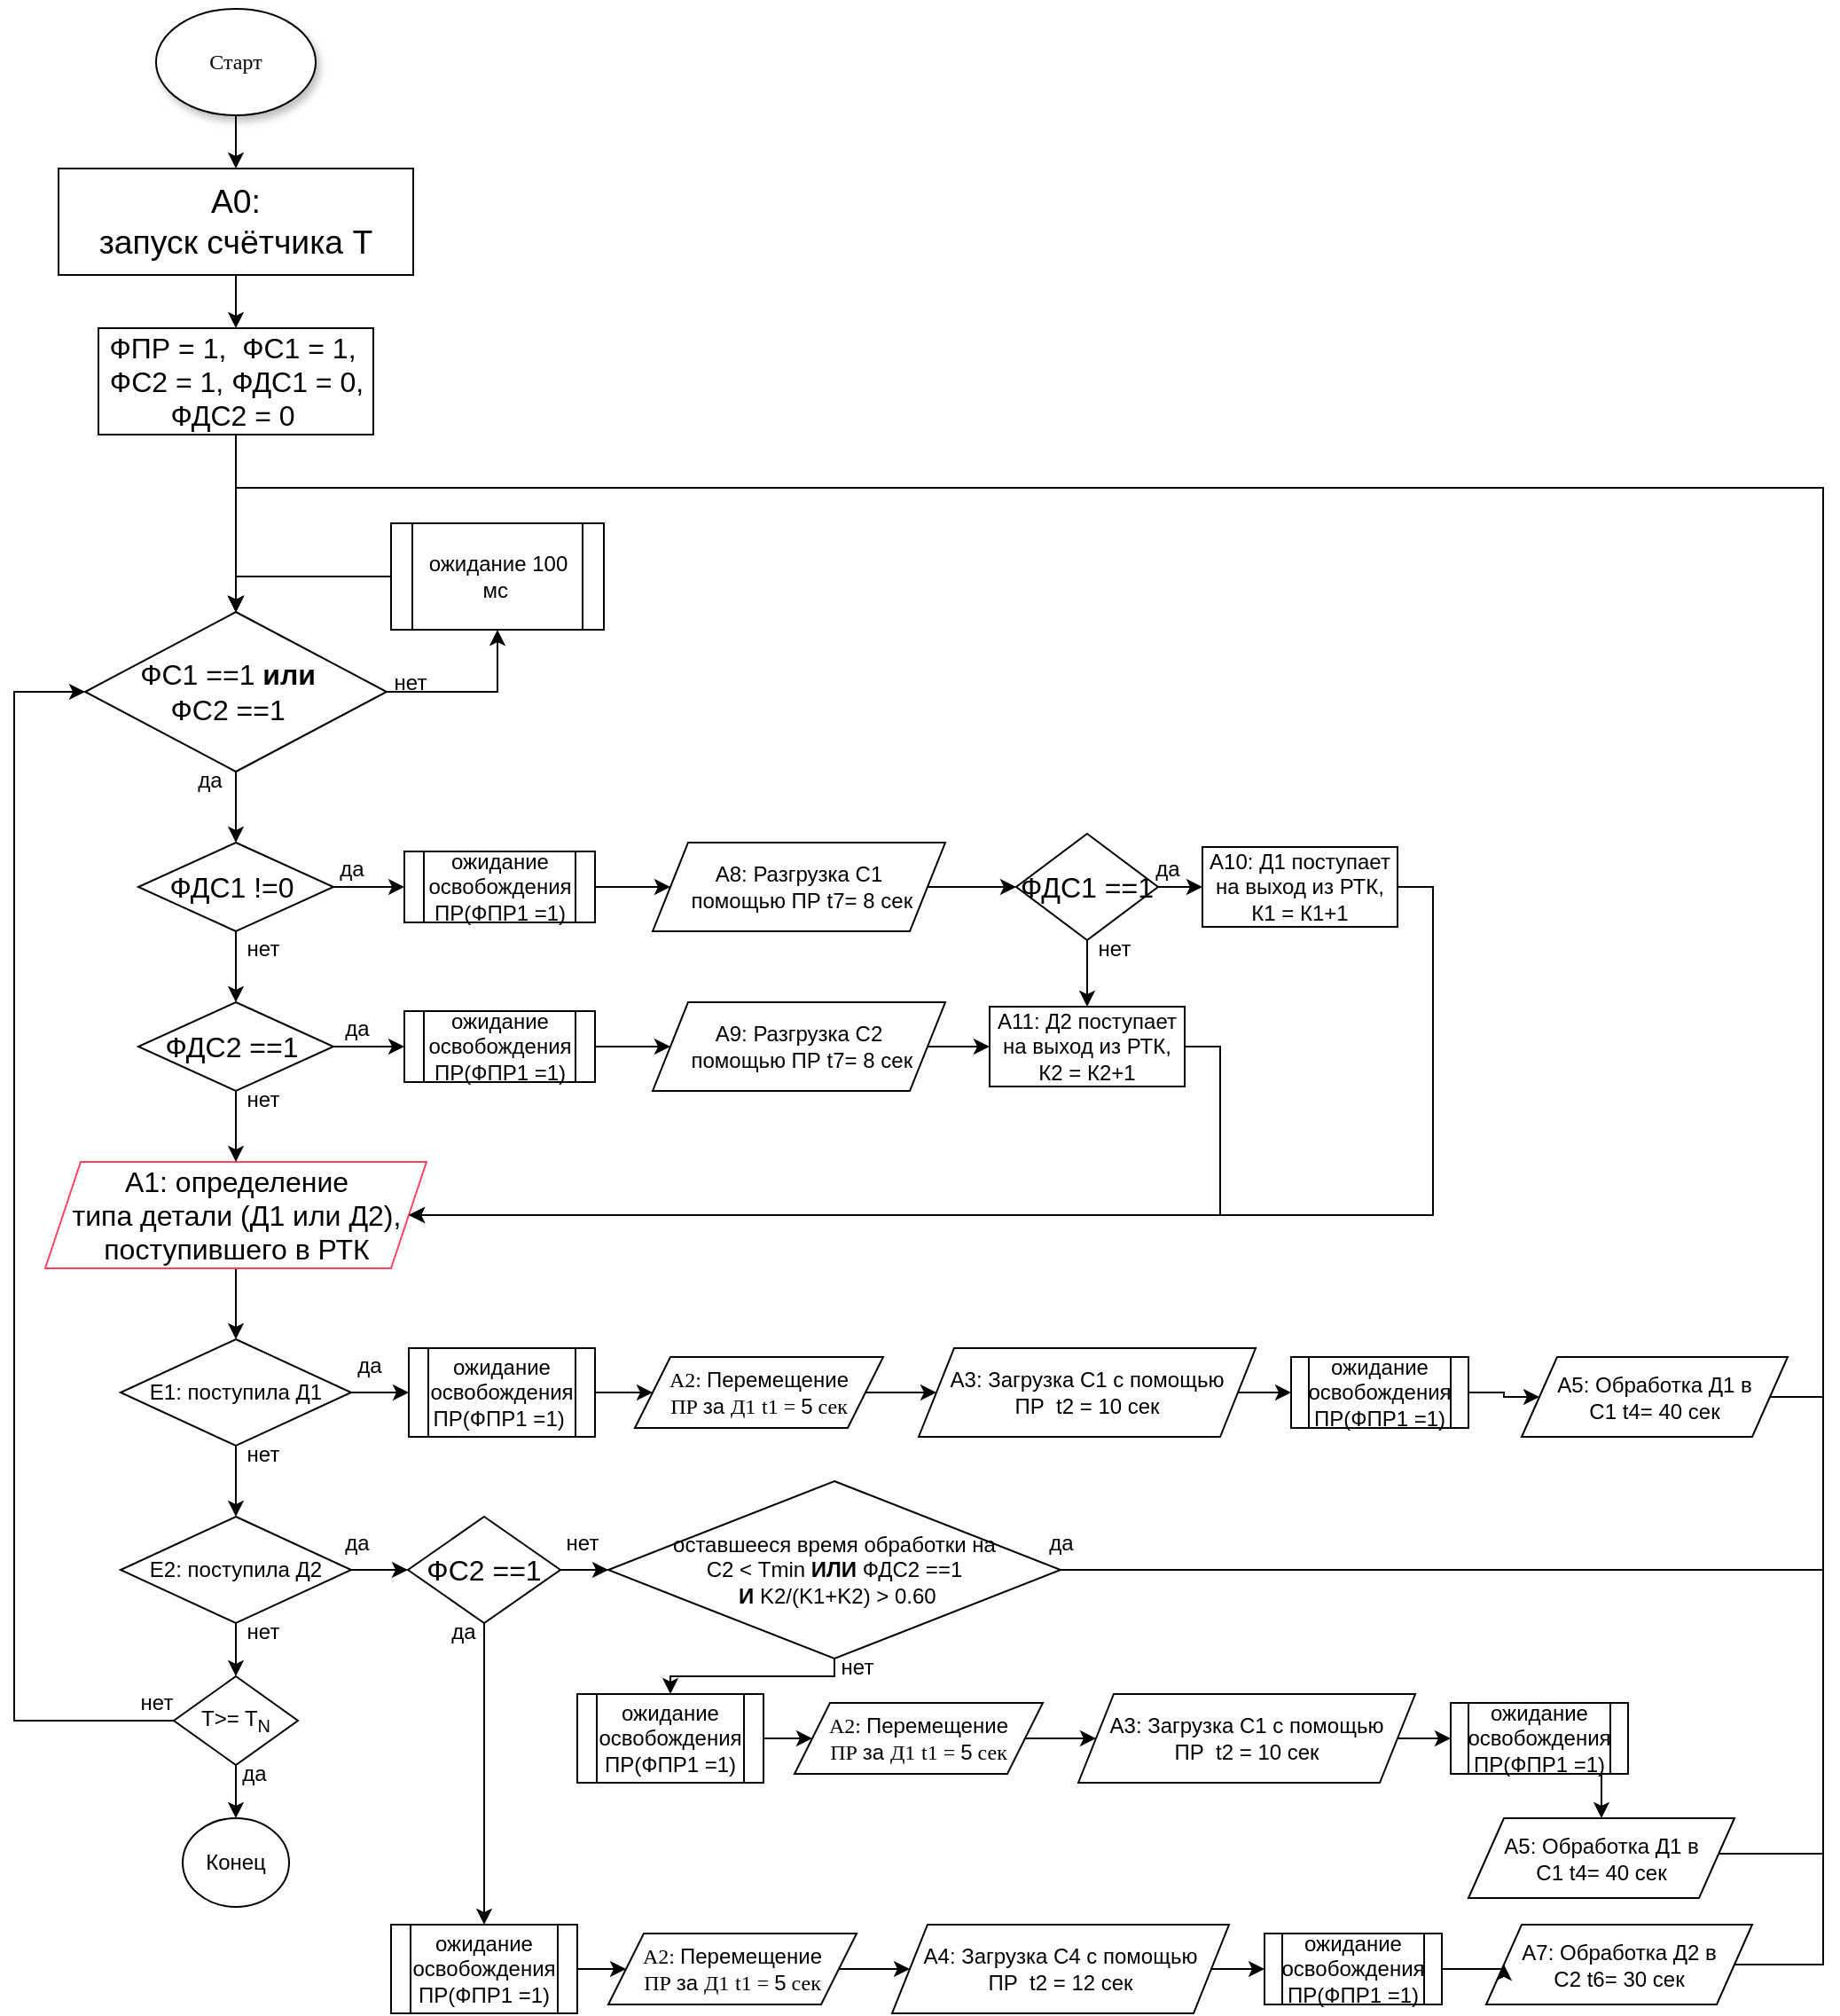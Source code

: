 <mxfile version="20.5.1" type="device"><diagram name="Page-1" id="42789a77-a242-8287-6e28-9cd8cfd52e62"><mxGraphModel dx="1511" dy="1595" grid="1" gridSize="10" guides="1" tooltips="1" connect="1" arrows="1" fold="1" page="1" pageScale="1" pageWidth="1100" pageHeight="850" background="none" math="0" shadow="0"><root><mxCell id="0"/><mxCell id="1" parent="0"/><mxCell id="QZfDMF95CtNP-InVN7HN-1" style="edgeStyle=orthogonalEdgeStyle;rounded=0;orthogonalLoop=1;jettySize=auto;html=1;exitX=0.5;exitY=1;exitDx=0;exitDy=0;entryX=0.5;entryY=0;entryDx=0;entryDy=0;" edge="1" parent="1" source="1ea317790d2ca983-1" target="xbcS8Sr4rchtqfH2ZJbX-3"><mxGeometry relative="1" as="geometry"/></mxCell><mxCell id="1ea317790d2ca983-1" value="Старт" style="ellipse;whiteSpace=wrap;html=1;rounded=0;shadow=1;comic=0;labelBackgroundColor=none;strokeWidth=1;fontFamily=Verdana;fontSize=12;align=center;" parent="1" vertex="1"><mxGeometry x="400" y="-60" width="90" height="60" as="geometry"/></mxCell><mxCell id="QZfDMF95CtNP-InVN7HN-12" style="edgeStyle=orthogonalEdgeStyle;rounded=0;orthogonalLoop=1;jettySize=auto;html=1;exitX=0.5;exitY=1;exitDx=0;exitDy=0;entryX=0.5;entryY=0;entryDx=0;entryDy=0;" edge="1" parent="1" source="xbcS8Sr4rchtqfH2ZJbX-3" target="QZfDMF95CtNP-InVN7HN-11"><mxGeometry relative="1" as="geometry"/></mxCell><mxCell id="xbcS8Sr4rchtqfH2ZJbX-3" value="&lt;span style=&quot;font-size:14.0pt;mso-bidi-font-size:12.0pt;&lt;br/&gt;font-family:&amp;quot;Times New Roman&amp;quot;,&amp;quot;serif&amp;quot;;mso-fareast-font-family:&amp;quot;Times New Roman&amp;quot;;&lt;br/&gt;mso-ansi-language:RU;mso-fareast-language:RU;mso-bidi-language:AR-SA&quot;&gt;А0:&lt;br/&gt;запуск счётчика Т&lt;/span&gt;" style="rounded=0;whiteSpace=wrap;html=1;fontSize=16;" parent="1" vertex="1"><mxGeometry x="345" y="30" width="200" height="60" as="geometry"/></mxCell><mxCell id="QZfDMF95CtNP-InVN7HN-6" style="edgeStyle=orthogonalEdgeStyle;rounded=0;orthogonalLoop=1;jettySize=auto;html=1;exitX=0.5;exitY=1;exitDx=0;exitDy=0;entryX=0.5;entryY=0;entryDx=0;entryDy=0;" edge="1" parent="1" source="QZfDMF95CtNP-InVN7HN-3" target="QZfDMF95CtNP-InVN7HN-5"><mxGeometry relative="1" as="geometry"/></mxCell><mxCell id="QZfDMF95CtNP-InVN7HN-3" value="&lt;span style=&quot;text-align: justify; text-indent: 47.267px;&quot;&gt;А1:&amp;nbsp;определение&lt;/span&gt;&lt;br style=&quot;text-align: justify; text-indent: 47.267px;&quot;&gt;&lt;span style=&quot;text-align: justify; text-indent: 47.267px;&quot;&gt;типа детали (Д1 или Д2), поступившего в РТК&lt;/span&gt;" style="shape=parallelogram;perimeter=parallelogramPerimeter;whiteSpace=wrap;html=1;fixedSize=1;fontSize=16;rounded=0;strokeColor=#FF4262;" vertex="1" parent="1"><mxGeometry x="337.5" y="590" width="215" height="60" as="geometry"/></mxCell><mxCell id="QZfDMF95CtNP-InVN7HN-22" style="edgeStyle=orthogonalEdgeStyle;rounded=0;orthogonalLoop=1;jettySize=auto;html=1;exitX=1;exitY=0.5;exitDx=0;exitDy=0;" edge="1" parent="1" source="QZfDMF95CtNP-InVN7HN-5" target="QZfDMF95CtNP-InVN7HN-21"><mxGeometry relative="1" as="geometry"/></mxCell><mxCell id="QZfDMF95CtNP-InVN7HN-72" style="edgeStyle=orthogonalEdgeStyle;rounded=0;orthogonalLoop=1;jettySize=auto;html=1;exitX=0.5;exitY=1;exitDx=0;exitDy=0;entryX=0.5;entryY=0;entryDx=0;entryDy=0;fontSize=12;" edge="1" parent="1" source="QZfDMF95CtNP-InVN7HN-5" target="QZfDMF95CtNP-InVN7HN-61"><mxGeometry relative="1" as="geometry"/></mxCell><mxCell id="QZfDMF95CtNP-InVN7HN-5" value="&lt;span&gt;Е1: &lt;/span&gt;&lt;span&gt;поступила Д1&lt;/span&gt;" style="rhombus;whiteSpace=wrap;html=1;" vertex="1" parent="1"><mxGeometry x="380" y="690" width="130" height="60" as="geometry"/></mxCell><mxCell id="QZfDMF95CtNP-InVN7HN-44" style="edgeStyle=orthogonalEdgeStyle;rounded=0;orthogonalLoop=1;jettySize=auto;html=1;exitX=0;exitY=0.5;exitDx=0;exitDy=0;entryX=0.5;entryY=0;entryDx=0;entryDy=0;fontSize=12;" edge="1" parent="1" source="QZfDMF95CtNP-InVN7HN-10" target="QZfDMF95CtNP-InVN7HN-13"><mxGeometry relative="1" as="geometry"/></mxCell><mxCell id="QZfDMF95CtNP-InVN7HN-10" value="ожидание 100 мс&amp;nbsp;" style="shape=process;whiteSpace=wrap;html=1;backgroundOutline=1;" vertex="1" parent="1"><mxGeometry x="532.5" y="230" width="120" height="60" as="geometry"/></mxCell><mxCell id="QZfDMF95CtNP-InVN7HN-14" style="edgeStyle=orthogonalEdgeStyle;rounded=0;orthogonalLoop=1;jettySize=auto;html=1;exitX=0.5;exitY=1;exitDx=0;exitDy=0;entryX=0.5;entryY=0;entryDx=0;entryDy=0;" edge="1" parent="1" source="QZfDMF95CtNP-InVN7HN-11" target="QZfDMF95CtNP-InVN7HN-13"><mxGeometry relative="1" as="geometry"/></mxCell><mxCell id="QZfDMF95CtNP-InVN7HN-11" value="&lt;span&gt;ФПР = 1,&amp;nbsp;&amp;nbsp;&lt;/span&gt;&lt;span&gt;ФС1 = 1,&amp;nbsp;&lt;br&gt;&lt;/span&gt;&lt;span&gt;ФС2 = 1, ФДС1 = 0, ФДС2 = 0&lt;/span&gt;&lt;span&gt;&amp;nbsp;&lt;/span&gt;" style="rounded=0;whiteSpace=wrap;html=1;fontSize=16;" vertex="1" parent="1"><mxGeometry x="367.5" y="120" width="155" height="60" as="geometry"/></mxCell><mxCell id="QZfDMF95CtNP-InVN7HN-26" style="edgeStyle=orthogonalEdgeStyle;rounded=0;orthogonalLoop=1;jettySize=auto;html=1;exitX=0.5;exitY=1;exitDx=0;exitDy=0;entryX=0.5;entryY=0;entryDx=0;entryDy=0;" edge="1" parent="1" source="QZfDMF95CtNP-InVN7HN-13" target="QZfDMF95CtNP-InVN7HN-25"><mxGeometry relative="1" as="geometry"/></mxCell><mxCell id="QZfDMF95CtNP-InVN7HN-43" style="edgeStyle=orthogonalEdgeStyle;rounded=0;orthogonalLoop=1;jettySize=auto;html=1;exitX=1;exitY=0.5;exitDx=0;exitDy=0;entryX=0.5;entryY=1;entryDx=0;entryDy=0;fontSize=12;" edge="1" parent="1" source="QZfDMF95CtNP-InVN7HN-13" target="QZfDMF95CtNP-InVN7HN-10"><mxGeometry relative="1" as="geometry"/></mxCell><mxCell id="QZfDMF95CtNP-InVN7HN-13" value="&lt;span style=&quot;font-size: 16px;&quot;&gt;ФС1 ==1 &lt;b&gt;или&amp;nbsp;&amp;nbsp;&lt;/b&gt;&lt;br&gt;&lt;/span&gt;&lt;span style=&quot;font-size: 16px;&quot;&gt;ФС2 ==1&amp;nbsp;&lt;/span&gt;&lt;span style=&quot;font-size: 16px;&quot;&gt;&amp;nbsp;&lt;/span&gt;" style="rhombus;whiteSpace=wrap;html=1;" vertex="1" parent="1"><mxGeometry x="360" y="280" width="170" height="90" as="geometry"/></mxCell><mxCell id="QZfDMF95CtNP-InVN7HN-16" value="да" style="text;html=1;align=center;verticalAlign=middle;resizable=0;points=[];autosize=1;strokeColor=none;fillColor=none;" vertex="1" parent="1"><mxGeometry x="410" y="360" width="40" height="30" as="geometry"/></mxCell><mxCell id="QZfDMF95CtNP-InVN7HN-17" value="нет" style="text;html=1;align=center;verticalAlign=middle;resizable=0;points=[];autosize=1;strokeColor=none;fillColor=none;" vertex="1" parent="1"><mxGeometry x="522.5" y="305" width="40" height="30" as="geometry"/></mxCell><mxCell id="QZfDMF95CtNP-InVN7HN-20" value="да" style="text;html=1;align=center;verticalAlign=middle;resizable=0;points=[];autosize=1;strokeColor=none;fillColor=none;" vertex="1" parent="1"><mxGeometry x="500" y="690" width="40" height="30" as="geometry"/></mxCell><mxCell id="QZfDMF95CtNP-InVN7HN-41" style="edgeStyle=orthogonalEdgeStyle;rounded=0;orthogonalLoop=1;jettySize=auto;html=1;exitX=1;exitY=0.5;exitDx=0;exitDy=0;entryX=0;entryY=0.5;entryDx=0;entryDy=0;fontSize=12;" edge="1" parent="1" source="QZfDMF95CtNP-InVN7HN-21" target="QZfDMF95CtNP-InVN7HN-40"><mxGeometry relative="1" as="geometry"/></mxCell><mxCell id="QZfDMF95CtNP-InVN7HN-21" value="ожидание освобождения ПР(ФПР1 =1)&amp;nbsp;" style="shape=process;whiteSpace=wrap;html=1;backgroundOutline=1;" vertex="1" parent="1"><mxGeometry x="542.5" y="695" width="105" height="50" as="geometry"/></mxCell><mxCell id="QZfDMF95CtNP-InVN7HN-48" style="edgeStyle=orthogonalEdgeStyle;rounded=0;orthogonalLoop=1;jettySize=auto;html=1;exitX=1;exitY=0.5;exitDx=0;exitDy=0;entryX=0;entryY=0.5;entryDx=0;entryDy=0;fontSize=12;" edge="1" parent="1" source="QZfDMF95CtNP-InVN7HN-23" target="QZfDMF95CtNP-InVN7HN-47"><mxGeometry relative="1" as="geometry"/></mxCell><mxCell id="QZfDMF95CtNP-InVN7HN-23" value="&lt;span style=&quot;text-align: justify; text-indent: 47.267px;&quot;&gt;А3:&amp;nbsp;&lt;/span&gt;&lt;span style=&quot;text-align: justify; text-indent: 47.267px;&quot;&gt;Загрузка С1 с помощью ПР&amp;nbsp;&amp;nbsp;&lt;/span&gt;&lt;span style=&quot;text-align: justify; text-indent: 47.267px;&quot; lang=&quot;EN-US&quot;&gt;t&lt;/span&gt;&lt;span style=&quot;text-align: justify; text-indent: 47.267px;&quot;&gt;2 =&amp;nbsp;&lt;/span&gt;&lt;span style=&quot;text-align: justify; text-indent: 47.267px;&quot;&gt;10&amp;nbsp;&lt;/span&gt;&lt;span style=&quot;text-align: justify; text-indent: 47.267px;&quot;&gt;сек&lt;/span&gt;" style="shape=parallelogram;perimeter=parallelogramPerimeter;whiteSpace=wrap;html=1;fixedSize=1;" vertex="1" parent="1"><mxGeometry x="830" y="695" width="190" height="50" as="geometry"/></mxCell><mxCell id="QZfDMF95CtNP-InVN7HN-28" style="edgeStyle=orthogonalEdgeStyle;rounded=0;orthogonalLoop=1;jettySize=auto;html=1;exitX=1;exitY=0.5;exitDx=0;exitDy=0;entryX=0;entryY=0.5;entryDx=0;entryDy=0;" edge="1" parent="1" source="QZfDMF95CtNP-InVN7HN-25" target="QZfDMF95CtNP-InVN7HN-27"><mxGeometry relative="1" as="geometry"/></mxCell><mxCell id="QZfDMF95CtNP-InVN7HN-38" style="edgeStyle=orthogonalEdgeStyle;rounded=0;orthogonalLoop=1;jettySize=auto;html=1;exitX=0.5;exitY=1;exitDx=0;exitDy=0;entryX=0.5;entryY=0;entryDx=0;entryDy=0;fontSize=12;" edge="1" parent="1" source="QZfDMF95CtNP-InVN7HN-25" target="QZfDMF95CtNP-InVN7HN-34"><mxGeometry relative="1" as="geometry"/></mxCell><mxCell id="QZfDMF95CtNP-InVN7HN-25" value="&lt;span style=&quot;font-size: 16px;&quot;&gt;ФДС1 !=0&lt;/span&gt;&lt;span style=&quot;font-size: 16px;&quot;&gt;&amp;nbsp;&lt;/span&gt;" style="rhombus;whiteSpace=wrap;html=1;" vertex="1" parent="1"><mxGeometry x="390" y="410" width="110" height="50" as="geometry"/></mxCell><mxCell id="QZfDMF95CtNP-InVN7HN-32" style="edgeStyle=orthogonalEdgeStyle;rounded=0;orthogonalLoop=1;jettySize=auto;html=1;exitX=1;exitY=0.5;exitDx=0;exitDy=0;entryX=0;entryY=0.5;entryDx=0;entryDy=0;fontSize=12;" edge="1" parent="1" source="QZfDMF95CtNP-InVN7HN-27" target="QZfDMF95CtNP-InVN7HN-31"><mxGeometry relative="1" as="geometry"/></mxCell><mxCell id="QZfDMF95CtNP-InVN7HN-27" value="ожидание освобождения ПР(ФПР1 =1)" style="shape=process;whiteSpace=wrap;html=1;backgroundOutline=1;" vertex="1" parent="1"><mxGeometry x="540" y="415" width="107.5" height="40" as="geometry"/></mxCell><mxCell id="QZfDMF95CtNP-InVN7HN-84" style="edgeStyle=orthogonalEdgeStyle;rounded=0;orthogonalLoop=1;jettySize=auto;html=1;exitX=1;exitY=0.5;exitDx=0;exitDy=0;fontSize=12;entryX=0.5;entryY=0;entryDx=0;entryDy=0;" edge="1" parent="1" source="QZfDMF95CtNP-InVN7HN-29" target="QZfDMF95CtNP-InVN7HN-13"><mxGeometry relative="1" as="geometry"><mxPoint x="720" y="200" as="targetPoint"/><Array as="points"><mxPoint x="1340" y="723"/><mxPoint x="1340" y="210"/><mxPoint x="445" y="210"/></Array></mxGeometry></mxCell><mxCell id="QZfDMF95CtNP-InVN7HN-29" value="&lt;span style=&quot;text-align: justify; text-indent: 47.267px; font-family: Arial, &amp;quot;sans-serif&amp;quot;;&quot;&gt;А5: Обработка Д1 в С1&amp;nbsp;&lt;/span&gt;&lt;span style=&quot;text-align: justify; text-indent: 47.267px;&quot; lang=&quot;EN-US&quot;&gt;t&lt;/span&gt;&lt;span style=&quot;text-align: justify; text-indent: 47.267px;&quot;&gt;4=&amp;nbsp;&lt;/span&gt;&lt;span style=&quot;text-align: justify; text-indent: 47.267px; font-family: Arial, &amp;quot;sans-serif&amp;quot;;&quot;&gt;40&amp;nbsp;&lt;/span&gt;&lt;span style=&quot;text-align: justify; text-indent: 47.267px;&quot;&gt;сек&lt;/span&gt;" style="shape=parallelogram;perimeter=parallelogramPerimeter;whiteSpace=wrap;html=1;fixedSize=1;" vertex="1" parent="1"><mxGeometry x="1170" y="700" width="150" height="45" as="geometry"/></mxCell><mxCell id="QZfDMF95CtNP-InVN7HN-45" style="edgeStyle=orthogonalEdgeStyle;rounded=0;orthogonalLoop=1;jettySize=auto;html=1;exitX=1;exitY=0.5;exitDx=0;exitDy=0;entryX=1;entryY=0.5;entryDx=0;entryDy=0;fontSize=12;" edge="1" parent="1" source="QZfDMF95CtNP-InVN7HN-50" target="QZfDMF95CtNP-InVN7HN-3"><mxGeometry relative="1" as="geometry"><Array as="points"><mxPoint x="1120" y="435"/><mxPoint x="1120" y="620"/></Array></mxGeometry></mxCell><mxCell id="QZfDMF95CtNP-InVN7HN-52" style="edgeStyle=orthogonalEdgeStyle;rounded=0;orthogonalLoop=1;jettySize=auto;html=1;exitX=1;exitY=0.5;exitDx=0;exitDy=0;entryX=0;entryY=0.5;entryDx=0;entryDy=0;fontSize=12;" edge="1" parent="1" source="QZfDMF95CtNP-InVN7HN-31" target="QZfDMF95CtNP-InVN7HN-55"><mxGeometry relative="1" as="geometry"/></mxCell><mxCell id="QZfDMF95CtNP-InVN7HN-31" value="&lt;span style=&quot;text-align: justify; text-indent: 47.267px;&quot;&gt;А8: Разгрузка С1&lt;br&gt;&amp;nbsp;помощью ПР&amp;nbsp;&lt;/span&gt;&lt;span style=&quot;text-align: justify; text-indent: 47.267px;&quot; lang=&quot;EN-US&quot;&gt;t&lt;/span&gt;&lt;span style=&quot;text-align: justify; text-indent: 47.267px;&quot;&gt;7=&amp;nbsp;&lt;/span&gt;&lt;span style=&quot;text-align: justify; text-indent: 47.267px;&quot;&gt;8&lt;/span&gt;&lt;span style=&quot;text-align: justify; text-indent: 47.267px;&quot;&gt;&amp;nbsp;сек&lt;/span&gt;" style="shape=parallelogram;perimeter=parallelogramPerimeter;whiteSpace=wrap;html=1;fixedSize=1;fontSize=12;" vertex="1" parent="1"><mxGeometry x="680" y="410" width="165" height="50" as="geometry"/></mxCell><mxCell id="QZfDMF95CtNP-InVN7HN-33" style="edgeStyle=orthogonalEdgeStyle;rounded=0;orthogonalLoop=1;jettySize=auto;html=1;exitX=1;exitY=0.5;exitDx=0;exitDy=0;entryX=0;entryY=0.5;entryDx=0;entryDy=0;" edge="1" parent="1" source="QZfDMF95CtNP-InVN7HN-34" target="QZfDMF95CtNP-InVN7HN-36"><mxGeometry relative="1" as="geometry"/></mxCell><mxCell id="QZfDMF95CtNP-InVN7HN-39" style="edgeStyle=orthogonalEdgeStyle;rounded=0;orthogonalLoop=1;jettySize=auto;html=1;exitX=0.5;exitY=1;exitDx=0;exitDy=0;entryX=0.5;entryY=0;entryDx=0;entryDy=0;fontSize=12;" edge="1" parent="1" source="QZfDMF95CtNP-InVN7HN-34" target="QZfDMF95CtNP-InVN7HN-3"><mxGeometry relative="1" as="geometry"/></mxCell><mxCell id="QZfDMF95CtNP-InVN7HN-34" value="&lt;span style=&quot;font-size: 16px;&quot;&gt;ФДС2 ==1&lt;/span&gt;&lt;span style=&quot;font-size: 16px;&quot;&gt;&amp;nbsp;&lt;/span&gt;" style="rhombus;whiteSpace=wrap;html=1;" vertex="1" parent="1"><mxGeometry x="390" y="500" width="110" height="50" as="geometry"/></mxCell><mxCell id="QZfDMF95CtNP-InVN7HN-35" style="edgeStyle=orthogonalEdgeStyle;rounded=0;orthogonalLoop=1;jettySize=auto;html=1;exitX=1;exitY=0.5;exitDx=0;exitDy=0;entryX=0;entryY=0.5;entryDx=0;entryDy=0;fontSize=12;" edge="1" parent="1" source="QZfDMF95CtNP-InVN7HN-36" target="QZfDMF95CtNP-InVN7HN-37"><mxGeometry relative="1" as="geometry"/></mxCell><mxCell id="QZfDMF95CtNP-InVN7HN-36" value="ожидание освобождения ПР(ФПР1 =1)" style="shape=process;whiteSpace=wrap;html=1;backgroundOutline=1;" vertex="1" parent="1"><mxGeometry x="540" y="505" width="107.5" height="40" as="geometry"/></mxCell><mxCell id="QZfDMF95CtNP-InVN7HN-46" style="edgeStyle=orthogonalEdgeStyle;rounded=0;orthogonalLoop=1;jettySize=auto;html=1;exitX=1;exitY=0.5;exitDx=0;exitDy=0;entryX=1;entryY=0.5;entryDx=0;entryDy=0;fontSize=12;" edge="1" parent="1" source="QZfDMF95CtNP-InVN7HN-53" target="QZfDMF95CtNP-InVN7HN-3"><mxGeometry relative="1" as="geometry"><Array as="points"><mxPoint x="1000" y="525"/><mxPoint x="1000" y="620"/></Array></mxGeometry></mxCell><mxCell id="QZfDMF95CtNP-InVN7HN-54" style="edgeStyle=orthogonalEdgeStyle;rounded=0;orthogonalLoop=1;jettySize=auto;html=1;exitX=1;exitY=0.5;exitDx=0;exitDy=0;entryX=0;entryY=0.5;entryDx=0;entryDy=0;fontSize=12;" edge="1" parent="1" source="QZfDMF95CtNP-InVN7HN-37" target="QZfDMF95CtNP-InVN7HN-53"><mxGeometry relative="1" as="geometry"/></mxCell><mxCell id="QZfDMF95CtNP-InVN7HN-37" value="&lt;span style=&quot;text-align: justify; text-indent: 47.267px;&quot;&gt;А9: Разгрузка С2&lt;br&gt;&amp;nbsp;помощью ПР&amp;nbsp;&lt;/span&gt;&lt;span style=&quot;text-align: justify; text-indent: 47.267px;&quot; lang=&quot;EN-US&quot;&gt;t&lt;/span&gt;&lt;span style=&quot;text-align: justify; text-indent: 47.267px;&quot;&gt;7=&amp;nbsp;&lt;/span&gt;&lt;span style=&quot;text-align: justify; text-indent: 47.267px;&quot;&gt;8&lt;/span&gt;&lt;span style=&quot;text-align: justify; text-indent: 47.267px;&quot;&gt;&amp;nbsp;сек&lt;/span&gt;" style="shape=parallelogram;perimeter=parallelogramPerimeter;whiteSpace=wrap;html=1;fixedSize=1;fontSize=12;" vertex="1" parent="1"><mxGeometry x="680" y="500" width="165" height="50" as="geometry"/></mxCell><mxCell id="QZfDMF95CtNP-InVN7HN-42" style="edgeStyle=orthogonalEdgeStyle;rounded=0;orthogonalLoop=1;jettySize=auto;html=1;exitX=1;exitY=0.5;exitDx=0;exitDy=0;entryX=0;entryY=0.5;entryDx=0;entryDy=0;fontSize=12;" edge="1" parent="1" source="QZfDMF95CtNP-InVN7HN-40" target="QZfDMF95CtNP-InVN7HN-23"><mxGeometry relative="1" as="geometry"/></mxCell><mxCell id="QZfDMF95CtNP-InVN7HN-40" value="&lt;font style=&quot;font-size: 12px;&quot;&gt;&lt;span style=&quot;font-family: &amp;quot;Times New Roman&amp;quot;, &amp;quot;serif&amp;quot;;&quot;&gt;А2: &lt;/span&gt;&lt;span style=&quot;font-family: Arial, &amp;quot;sans-serif&amp;quot;;&quot;&gt;Перемещение&lt;br&gt;&lt;/span&gt;&lt;span style=&quot;font-family: &amp;quot;Times New Roman&amp;quot;, &amp;quot;serif&amp;quot;;&quot;&gt;ПР &lt;/span&gt;&lt;span style=&quot;font-family: Arial, &amp;quot;sans-serif&amp;quot;;&quot;&gt;за &lt;/span&gt;&lt;span style=&quot;font-family: &amp;quot;Times New Roman&amp;quot;, &amp;quot;serif&amp;quot;;&quot;&gt;Д1&lt;/span&gt;&lt;span style=&quot;font-family: Arial, &amp;quot;sans-serif&amp;quot;;&quot;&gt;&amp;nbsp;&lt;/span&gt;&lt;span style=&quot;font-family: &amp;quot;Times New Roman&amp;quot;, &amp;quot;serif&amp;quot;;&quot; lang=&quot;EN-US&quot;&gt;t&lt;/span&gt;&lt;span style=&quot;font-family: &amp;quot;Times New Roman&amp;quot;, &amp;quot;serif&amp;quot;;&quot;&gt;1 = &lt;/span&gt;&lt;span style=&quot;font-family: Arial, &amp;quot;sans-serif&amp;quot;;&quot;&gt;5&lt;/span&gt;&lt;span style=&quot;font-family: &amp;quot;Times New Roman&amp;quot;, &amp;quot;serif&amp;quot;;&quot;&gt; сек&lt;/span&gt;&lt;/font&gt;" style="shape=parallelogram;perimeter=parallelogramPerimeter;whiteSpace=wrap;html=1;fixedSize=1;fontSize=12;" vertex="1" parent="1"><mxGeometry x="670" y="700" width="140" height="40" as="geometry"/></mxCell><mxCell id="QZfDMF95CtNP-InVN7HN-49" style="edgeStyle=orthogonalEdgeStyle;rounded=0;orthogonalLoop=1;jettySize=auto;html=1;exitX=1;exitY=0.5;exitDx=0;exitDy=0;entryX=0;entryY=0.5;entryDx=0;entryDy=0;fontSize=12;" edge="1" parent="1" source="QZfDMF95CtNP-InVN7HN-47" target="QZfDMF95CtNP-InVN7HN-29"><mxGeometry relative="1" as="geometry"/></mxCell><mxCell id="QZfDMF95CtNP-InVN7HN-47" value="ожидание освобождения ПР(ФПР1 =1)" style="shape=process;whiteSpace=wrap;html=1;backgroundOutline=1;" vertex="1" parent="1"><mxGeometry x="1040" y="700" width="100" height="40" as="geometry"/></mxCell><mxCell id="QZfDMF95CtNP-InVN7HN-50" value="А10: Д1 поступает на выход из РТК,&lt;br&gt;К1 = К1+1" style="rounded=0;whiteSpace=wrap;html=1;fontSize=12;" vertex="1" parent="1"><mxGeometry x="990" y="412.5" width="110" height="45" as="geometry"/></mxCell><mxCell id="QZfDMF95CtNP-InVN7HN-53" value="А11: Д2 поступает на выход из РТК,&lt;br&gt;К2 = К2+1" style="rounded=0;whiteSpace=wrap;html=1;fontSize=12;" vertex="1" parent="1"><mxGeometry x="870" y="502.5" width="110" height="45" as="geometry"/></mxCell><mxCell id="QZfDMF95CtNP-InVN7HN-56" style="edgeStyle=orthogonalEdgeStyle;rounded=0;orthogonalLoop=1;jettySize=auto;html=1;exitX=0.5;exitY=1;exitDx=0;exitDy=0;entryX=0.5;entryY=0;entryDx=0;entryDy=0;fontSize=12;" edge="1" parent="1" source="QZfDMF95CtNP-InVN7HN-55" target="QZfDMF95CtNP-InVN7HN-53"><mxGeometry relative="1" as="geometry"/></mxCell><mxCell id="QZfDMF95CtNP-InVN7HN-57" style="edgeStyle=orthogonalEdgeStyle;rounded=0;orthogonalLoop=1;jettySize=auto;html=1;exitX=1;exitY=0.5;exitDx=0;exitDy=0;entryX=0;entryY=0.5;entryDx=0;entryDy=0;fontSize=12;" edge="1" parent="1" source="QZfDMF95CtNP-InVN7HN-55" target="QZfDMF95CtNP-InVN7HN-50"><mxGeometry relative="1" as="geometry"/></mxCell><mxCell id="QZfDMF95CtNP-InVN7HN-55" value="&lt;span style=&quot;font-size:12.0pt;font-family:&amp;quot;Arial&amp;quot;,&amp;quot;sans-serif&amp;quot;;&lt;br/&gt;mso-fareast-font-family:&amp;quot;MS Mincho&amp;quot;;mso-ansi-language:RU;mso-fareast-language:&lt;br/&gt;RU;mso-bidi-language:AR-SA&quot;&gt;ФДС1 ==1&lt;/span&gt;" style="rhombus;whiteSpace=wrap;html=1;fontSize=12;" vertex="1" parent="1"><mxGeometry x="885" y="405" width="80" height="60" as="geometry"/></mxCell><mxCell id="QZfDMF95CtNP-InVN7HN-58" value="да" style="text;html=1;align=center;verticalAlign=middle;resizable=0;points=[];autosize=1;strokeColor=none;fillColor=none;" vertex="1" parent="1"><mxGeometry x="950" y="410" width="40" height="30" as="geometry"/></mxCell><mxCell id="QZfDMF95CtNP-InVN7HN-59" value="нет" style="text;html=1;align=center;verticalAlign=middle;resizable=0;points=[];autosize=1;strokeColor=none;fillColor=none;" vertex="1" parent="1"><mxGeometry x="920" y="455" width="40" height="30" as="geometry"/></mxCell><mxCell id="QZfDMF95CtNP-InVN7HN-73" style="edgeStyle=orthogonalEdgeStyle;rounded=0;orthogonalLoop=1;jettySize=auto;html=1;fontSize=12;entryX=0;entryY=0.5;entryDx=0;entryDy=0;exitX=0;exitY=0.5;exitDx=0;exitDy=0;" edge="1" parent="1" source="QZfDMF95CtNP-InVN7HN-79" target="QZfDMF95CtNP-InVN7HN-13"><mxGeometry relative="1" as="geometry"><mxPoint x="445" y="850" as="sourcePoint"/><mxPoint x="450" y="260" as="targetPoint"/><Array as="points"><mxPoint x="320" y="905"/><mxPoint x="320" y="325"/></Array></mxGeometry></mxCell><mxCell id="QZfDMF95CtNP-InVN7HN-75" style="edgeStyle=orthogonalEdgeStyle;rounded=0;orthogonalLoop=1;jettySize=auto;html=1;exitX=1;exitY=0.5;exitDx=0;exitDy=0;entryX=0;entryY=0.5;entryDx=0;entryDy=0;fontSize=12;" edge="1" parent="1" source="QZfDMF95CtNP-InVN7HN-61" target="QZfDMF95CtNP-InVN7HN-74"><mxGeometry relative="1" as="geometry"/></mxCell><mxCell id="QZfDMF95CtNP-InVN7HN-82" style="edgeStyle=orthogonalEdgeStyle;rounded=0;orthogonalLoop=1;jettySize=auto;html=1;exitX=0.5;exitY=1;exitDx=0;exitDy=0;entryX=0.5;entryY=0;entryDx=0;entryDy=0;fontSize=12;" edge="1" parent="1" source="QZfDMF95CtNP-InVN7HN-61" target="QZfDMF95CtNP-InVN7HN-79"><mxGeometry relative="1" as="geometry"/></mxCell><mxCell id="QZfDMF95CtNP-InVN7HN-61" value="&lt;span&gt;Е2: &lt;/span&gt;&lt;span&gt;поступила Д2&lt;/span&gt;" style="rhombus;whiteSpace=wrap;html=1;" vertex="1" parent="1"><mxGeometry x="380" y="790" width="130" height="60" as="geometry"/></mxCell><mxCell id="QZfDMF95CtNP-InVN7HN-62" value="да" style="text;html=1;align=center;verticalAlign=middle;resizable=0;points=[];autosize=1;strokeColor=none;fillColor=none;" vertex="1" parent="1"><mxGeometry x="492.5" y="790" width="40" height="30" as="geometry"/></mxCell><mxCell id="QZfDMF95CtNP-InVN7HN-63" style="edgeStyle=orthogonalEdgeStyle;rounded=0;orthogonalLoop=1;jettySize=auto;html=1;exitX=1;exitY=0.5;exitDx=0;exitDy=0;entryX=0;entryY=0.5;entryDx=0;entryDy=0;fontSize=12;" edge="1" parent="1" source="QZfDMF95CtNP-InVN7HN-64" target="QZfDMF95CtNP-InVN7HN-69"><mxGeometry relative="1" as="geometry"/></mxCell><mxCell id="QZfDMF95CtNP-InVN7HN-64" value="ожидание освобождения ПР(ФПР1 =1)" style="shape=process;whiteSpace=wrap;html=1;backgroundOutline=1;" vertex="1" parent="1"><mxGeometry x="532.5" y="1020" width="105" height="50" as="geometry"/></mxCell><mxCell id="QZfDMF95CtNP-InVN7HN-65" style="edgeStyle=orthogonalEdgeStyle;rounded=0;orthogonalLoop=1;jettySize=auto;html=1;exitX=1;exitY=0.5;exitDx=0;exitDy=0;entryX=0;entryY=0.5;entryDx=0;entryDy=0;fontSize=12;" edge="1" parent="1" source="QZfDMF95CtNP-InVN7HN-66" target="QZfDMF95CtNP-InVN7HN-71"><mxGeometry relative="1" as="geometry"/></mxCell><mxCell id="QZfDMF95CtNP-InVN7HN-66" value="&lt;span style=&quot;text-align: justify; text-indent: 47.267px;&quot;&gt;А4:&amp;nbsp;&lt;/span&gt;&lt;span style=&quot;text-align: justify; text-indent: 47.267px;&quot;&gt;Загрузка С4 с помощью ПР&amp;nbsp;&amp;nbsp;&lt;/span&gt;&lt;span style=&quot;text-align: justify; text-indent: 47.267px;&quot; lang=&quot;EN-US&quot;&gt;t&lt;/span&gt;&lt;span style=&quot;text-align: justify; text-indent: 47.267px;&quot;&gt;2 =&amp;nbsp;&lt;/span&gt;&lt;span style=&quot;text-align: justify; text-indent: 47.267px;&quot;&gt;12&amp;nbsp;&lt;/span&gt;&lt;span style=&quot;text-align: justify; text-indent: 47.267px;&quot;&gt;сек&lt;/span&gt;" style="shape=parallelogram;perimeter=parallelogramPerimeter;whiteSpace=wrap;html=1;fixedSize=1;" vertex="1" parent="1"><mxGeometry x="815" y="1020" width="190" height="50" as="geometry"/></mxCell><mxCell id="QZfDMF95CtNP-InVN7HN-107" style="edgeStyle=orthogonalEdgeStyle;rounded=0;orthogonalLoop=1;jettySize=auto;html=1;exitX=1;exitY=0.5;exitDx=0;exitDy=0;entryX=0.5;entryY=0;entryDx=0;entryDy=0;fontSize=12;" edge="1" parent="1" source="QZfDMF95CtNP-InVN7HN-67" target="QZfDMF95CtNP-InVN7HN-13"><mxGeometry relative="1" as="geometry"><Array as="points"><mxPoint x="1340" y="1043"/><mxPoint x="1340" y="210"/><mxPoint x="445" y="210"/></Array></mxGeometry></mxCell><mxCell id="QZfDMF95CtNP-InVN7HN-67" value="&lt;span style=&quot;text-align: justify; text-indent: 47.267px; font-family: Arial, &amp;quot;sans-serif&amp;quot;;&quot;&gt;А7: Обработка Д2 в С2&amp;nbsp;&lt;/span&gt;&lt;span style=&quot;text-align: justify; text-indent: 47.267px;&quot; lang=&quot;EN-US&quot;&gt;t6&lt;/span&gt;&lt;span style=&quot;text-align: justify; text-indent: 47.267px;&quot;&gt;= 3&lt;/span&gt;&lt;span style=&quot;text-align: justify; text-indent: 47.267px; font-family: Arial, &amp;quot;sans-serif&amp;quot;;&quot;&gt;0&amp;nbsp;&lt;/span&gt;&lt;span style=&quot;text-align: justify; text-indent: 47.267px;&quot;&gt;сек&lt;/span&gt;" style="shape=parallelogram;perimeter=parallelogramPerimeter;whiteSpace=wrap;html=1;fixedSize=1;" vertex="1" parent="1"><mxGeometry x="1150" y="1020" width="150" height="45" as="geometry"/></mxCell><mxCell id="QZfDMF95CtNP-InVN7HN-68" style="edgeStyle=orthogonalEdgeStyle;rounded=0;orthogonalLoop=1;jettySize=auto;html=1;exitX=1;exitY=0.5;exitDx=0;exitDy=0;entryX=0;entryY=0.5;entryDx=0;entryDy=0;fontSize=12;" edge="1" parent="1" source="QZfDMF95CtNP-InVN7HN-69" target="QZfDMF95CtNP-InVN7HN-66"><mxGeometry relative="1" as="geometry"/></mxCell><mxCell id="QZfDMF95CtNP-InVN7HN-69" value="&lt;font style=&quot;font-size: 12px;&quot;&gt;&lt;span style=&quot;font-family: &amp;quot;Times New Roman&amp;quot;, &amp;quot;serif&amp;quot;;&quot;&gt;А2: &lt;/span&gt;&lt;span style=&quot;font-family: Arial, &amp;quot;sans-serif&amp;quot;;&quot;&gt;Перемещение&lt;br&gt;&lt;/span&gt;&lt;span style=&quot;font-family: &amp;quot;Times New Roman&amp;quot;, &amp;quot;serif&amp;quot;;&quot;&gt;ПР &lt;/span&gt;&lt;span style=&quot;font-family: Arial, &amp;quot;sans-serif&amp;quot;;&quot;&gt;за &lt;/span&gt;&lt;span style=&quot;font-family: &amp;quot;Times New Roman&amp;quot;, &amp;quot;serif&amp;quot;;&quot;&gt;Д1&lt;/span&gt;&lt;span style=&quot;font-family: Arial, &amp;quot;sans-serif&amp;quot;;&quot;&gt;&amp;nbsp;&lt;/span&gt;&lt;span style=&quot;font-family: &amp;quot;Times New Roman&amp;quot;, &amp;quot;serif&amp;quot;;&quot; lang=&quot;EN-US&quot;&gt;t&lt;/span&gt;&lt;span style=&quot;font-family: &amp;quot;Times New Roman&amp;quot;, &amp;quot;serif&amp;quot;;&quot;&gt;1 = &lt;/span&gt;&lt;span style=&quot;font-family: Arial, &amp;quot;sans-serif&amp;quot;;&quot;&gt;5&lt;/span&gt;&lt;span style=&quot;font-family: &amp;quot;Times New Roman&amp;quot;, &amp;quot;serif&amp;quot;;&quot;&gt; сек&lt;/span&gt;&lt;/font&gt;" style="shape=parallelogram;perimeter=parallelogramPerimeter;whiteSpace=wrap;html=1;fixedSize=1;fontSize=12;" vertex="1" parent="1"><mxGeometry x="655" y="1025" width="140" height="40" as="geometry"/></mxCell><mxCell id="QZfDMF95CtNP-InVN7HN-70" style="edgeStyle=orthogonalEdgeStyle;rounded=0;orthogonalLoop=1;jettySize=auto;html=1;exitX=1;exitY=0.5;exitDx=0;exitDy=0;entryX=0;entryY=0.5;entryDx=0;entryDy=0;fontSize=12;" edge="1" parent="1" source="QZfDMF95CtNP-InVN7HN-71" target="QZfDMF95CtNP-InVN7HN-67"><mxGeometry relative="1" as="geometry"/></mxCell><mxCell id="QZfDMF95CtNP-InVN7HN-71" value="ожидание освобождения ПР(ФПР1 =1)" style="shape=process;whiteSpace=wrap;html=1;backgroundOutline=1;" vertex="1" parent="1"><mxGeometry x="1025" y="1025" width="100" height="40" as="geometry"/></mxCell><mxCell id="QZfDMF95CtNP-InVN7HN-76" style="edgeStyle=orthogonalEdgeStyle;rounded=0;orthogonalLoop=1;jettySize=auto;html=1;exitX=0.5;exitY=1;exitDx=0;exitDy=0;entryX=0.5;entryY=0;entryDx=0;entryDy=0;fontSize=12;" edge="1" parent="1" source="QZfDMF95CtNP-InVN7HN-74" target="QZfDMF95CtNP-InVN7HN-64"><mxGeometry relative="1" as="geometry"/></mxCell><mxCell id="QZfDMF95CtNP-InVN7HN-83" style="edgeStyle=orthogonalEdgeStyle;rounded=0;orthogonalLoop=1;jettySize=auto;html=1;exitX=1;exitY=0.5;exitDx=0;exitDy=0;entryX=0;entryY=0.5;entryDx=0;entryDy=0;fontSize=12;" edge="1" parent="1" source="QZfDMF95CtNP-InVN7HN-74" target="QZfDMF95CtNP-InVN7HN-78"><mxGeometry relative="1" as="geometry"/></mxCell><mxCell id="QZfDMF95CtNP-InVN7HN-74" value="&lt;span style=&quot;font-size: 16px;&quot;&gt;ФС2 ==1&lt;/span&gt;" style="rhombus;whiteSpace=wrap;html=1;fontSize=12;" vertex="1" parent="1"><mxGeometry x="542" y="790" width="86" height="60" as="geometry"/></mxCell><mxCell id="QZfDMF95CtNP-InVN7HN-77" value="да" style="text;html=1;align=center;verticalAlign=middle;resizable=0;points=[];autosize=1;strokeColor=none;fillColor=none;" vertex="1" parent="1"><mxGeometry x="552.5" y="840" width="40" height="30" as="geometry"/></mxCell><mxCell id="QZfDMF95CtNP-InVN7HN-85" style="edgeStyle=orthogonalEdgeStyle;rounded=0;orthogonalLoop=1;jettySize=auto;html=1;exitX=1;exitY=0.5;exitDx=0;exitDy=0;entryX=0.5;entryY=0;entryDx=0;entryDy=0;fontSize=12;" edge="1" parent="1" source="QZfDMF95CtNP-InVN7HN-78" target="QZfDMF95CtNP-InVN7HN-13"><mxGeometry relative="1" as="geometry"><Array as="points"><mxPoint x="1340" y="820"/><mxPoint x="1340" y="210"/><mxPoint x="445" y="210"/></Array></mxGeometry></mxCell><mxCell id="QZfDMF95CtNP-InVN7HN-105" style="edgeStyle=orthogonalEdgeStyle;rounded=0;orthogonalLoop=1;jettySize=auto;html=1;exitX=0.5;exitY=1;exitDx=0;exitDy=0;entryX=0.5;entryY=0;entryDx=0;entryDy=0;fontSize=12;" edge="1" parent="1" source="QZfDMF95CtNP-InVN7HN-78" target="QZfDMF95CtNP-InVN7HN-97"><mxGeometry relative="1" as="geometry"><Array as="points"><mxPoint x="783" y="880"/><mxPoint x="690" y="880"/></Array></mxGeometry></mxCell><mxCell id="QZfDMF95CtNP-InVN7HN-78" value="&lt;font style=&quot;font-size: 12px;&quot;&gt;оставшееся время обработки на&lt;br&gt;&amp;nbsp;С2 &amp;lt;&amp;nbsp;&lt;span style=&quot;&quot; lang=&quot;EN-US&quot;&gt;Tmin &lt;b&gt;ИЛИ &lt;/b&gt;ФДС2 ==1&amp;nbsp;&lt;br&gt;&amp;nbsp;&lt;b style=&quot;&quot;&gt;&lt;font style=&quot;&quot;&gt;И&lt;/font&gt;&lt;/b&gt;&lt;font style=&quot;&quot;&gt;&amp;nbsp;K2/(K1+K2) &amp;gt; 0.60&lt;/font&gt;&lt;/span&gt;&lt;/font&gt;" style="rhombus;whiteSpace=wrap;html=1;fontSize=12;" vertex="1" parent="1"><mxGeometry x="655" y="770" width="255" height="100" as="geometry"/></mxCell><mxCell id="QZfDMF95CtNP-InVN7HN-81" style="edgeStyle=orthogonalEdgeStyle;rounded=0;orthogonalLoop=1;jettySize=auto;html=1;exitX=0.5;exitY=1;exitDx=0;exitDy=0;entryX=0.5;entryY=0;entryDx=0;entryDy=0;fontSize=12;" edge="1" parent="1" source="QZfDMF95CtNP-InVN7HN-79" target="QZfDMF95CtNP-InVN7HN-80"><mxGeometry relative="1" as="geometry"/></mxCell><mxCell id="QZfDMF95CtNP-InVN7HN-79" value="T&amp;gt;= T&lt;sub&gt;N&lt;/sub&gt;" style="rhombus;whiteSpace=wrap;html=1;fontSize=12;" vertex="1" parent="1"><mxGeometry x="410" y="880" width="70" height="50" as="geometry"/></mxCell><mxCell id="QZfDMF95CtNP-InVN7HN-80" value="Конец" style="ellipse;whiteSpace=wrap;html=1;fontSize=12;" vertex="1" parent="1"><mxGeometry x="415" y="960" width="60" height="50" as="geometry"/></mxCell><mxCell id="QZfDMF95CtNP-InVN7HN-96" style="edgeStyle=orthogonalEdgeStyle;rounded=0;orthogonalLoop=1;jettySize=auto;html=1;exitX=1;exitY=0.5;exitDx=0;exitDy=0;entryX=0;entryY=0.5;entryDx=0;entryDy=0;fontSize=12;" edge="1" parent="1" source="QZfDMF95CtNP-InVN7HN-97" target="QZfDMF95CtNP-InVN7HN-102"><mxGeometry relative="1" as="geometry"/></mxCell><mxCell id="QZfDMF95CtNP-InVN7HN-97" value="ожидание освобождения ПР(ФПР1 =1)" style="shape=process;whiteSpace=wrap;html=1;backgroundOutline=1;" vertex="1" parent="1"><mxGeometry x="637.5" y="890" width="105" height="50" as="geometry"/></mxCell><mxCell id="QZfDMF95CtNP-InVN7HN-98" style="edgeStyle=orthogonalEdgeStyle;rounded=0;orthogonalLoop=1;jettySize=auto;html=1;exitX=1;exitY=0.5;exitDx=0;exitDy=0;entryX=0;entryY=0.5;entryDx=0;entryDy=0;fontSize=12;" edge="1" parent="1" source="QZfDMF95CtNP-InVN7HN-99" target="QZfDMF95CtNP-InVN7HN-104"><mxGeometry relative="1" as="geometry"/></mxCell><mxCell id="QZfDMF95CtNP-InVN7HN-99" value="&lt;span style=&quot;text-align: justify; text-indent: 47.267px;&quot;&gt;А3:&amp;nbsp;&lt;/span&gt;&lt;span style=&quot;text-align: justify; text-indent: 47.267px;&quot;&gt;Загрузка С1 с помощью ПР&amp;nbsp;&amp;nbsp;&lt;/span&gt;&lt;span style=&quot;text-align: justify; text-indent: 47.267px;&quot; lang=&quot;EN-US&quot;&gt;t&lt;/span&gt;&lt;span style=&quot;text-align: justify; text-indent: 47.267px;&quot;&gt;2 =&amp;nbsp;&lt;/span&gt;&lt;span style=&quot;text-align: justify; text-indent: 47.267px;&quot;&gt;10&amp;nbsp;&lt;/span&gt;&lt;span style=&quot;text-align: justify; text-indent: 47.267px;&quot;&gt;сек&lt;/span&gt;" style="shape=parallelogram;perimeter=parallelogramPerimeter;whiteSpace=wrap;html=1;fixedSize=1;" vertex="1" parent="1"><mxGeometry x="920" y="890" width="190" height="50" as="geometry"/></mxCell><mxCell id="QZfDMF95CtNP-InVN7HN-106" style="edgeStyle=orthogonalEdgeStyle;rounded=0;orthogonalLoop=1;jettySize=auto;html=1;entryX=0.5;entryY=0;entryDx=0;entryDy=0;fontSize=12;" edge="1" parent="1" target="QZfDMF95CtNP-InVN7HN-13"><mxGeometry relative="1" as="geometry"><mxPoint x="1280" y="980" as="sourcePoint"/><Array as="points"><mxPoint x="1340" y="980"/><mxPoint x="1340" y="210"/><mxPoint x="445" y="210"/></Array></mxGeometry></mxCell><mxCell id="QZfDMF95CtNP-InVN7HN-100" value="&lt;span style=&quot;text-align: justify; text-indent: 47.267px; font-family: Arial, &amp;quot;sans-serif&amp;quot;;&quot;&gt;А5: Обработка Д1 в С1&amp;nbsp;&lt;/span&gt;&lt;span style=&quot;text-align: justify; text-indent: 47.267px;&quot; lang=&quot;EN-US&quot;&gt;t&lt;/span&gt;&lt;span style=&quot;text-align: justify; text-indent: 47.267px;&quot;&gt;4=&amp;nbsp;&lt;/span&gt;&lt;span style=&quot;text-align: justify; text-indent: 47.267px; font-family: Arial, &amp;quot;sans-serif&amp;quot;;&quot;&gt;40&amp;nbsp;&lt;/span&gt;&lt;span style=&quot;text-align: justify; text-indent: 47.267px;&quot;&gt;сек&lt;/span&gt;" style="shape=parallelogram;perimeter=parallelogramPerimeter;whiteSpace=wrap;html=1;fixedSize=1;" vertex="1" parent="1"><mxGeometry x="1140" y="960" width="150" height="45" as="geometry"/></mxCell><mxCell id="QZfDMF95CtNP-InVN7HN-101" style="edgeStyle=orthogonalEdgeStyle;rounded=0;orthogonalLoop=1;jettySize=auto;html=1;exitX=1;exitY=0.5;exitDx=0;exitDy=0;entryX=0;entryY=0.5;entryDx=0;entryDy=0;fontSize=12;" edge="1" parent="1" source="QZfDMF95CtNP-InVN7HN-102" target="QZfDMF95CtNP-InVN7HN-99"><mxGeometry relative="1" as="geometry"/></mxCell><mxCell id="QZfDMF95CtNP-InVN7HN-102" value="&lt;font style=&quot;font-size: 12px;&quot;&gt;&lt;span style=&quot;font-family: &amp;quot;Times New Roman&amp;quot;, &amp;quot;serif&amp;quot;;&quot;&gt;А2: &lt;/span&gt;&lt;span style=&quot;font-family: Arial, &amp;quot;sans-serif&amp;quot;;&quot;&gt;Перемещение&lt;br&gt;&lt;/span&gt;&lt;span style=&quot;font-family: &amp;quot;Times New Roman&amp;quot;, &amp;quot;serif&amp;quot;;&quot;&gt;ПР &lt;/span&gt;&lt;span style=&quot;font-family: Arial, &amp;quot;sans-serif&amp;quot;;&quot;&gt;за &lt;/span&gt;&lt;span style=&quot;font-family: &amp;quot;Times New Roman&amp;quot;, &amp;quot;serif&amp;quot;;&quot;&gt;Д1&lt;/span&gt;&lt;span style=&quot;font-family: Arial, &amp;quot;sans-serif&amp;quot;;&quot;&gt;&amp;nbsp;&lt;/span&gt;&lt;span style=&quot;font-family: &amp;quot;Times New Roman&amp;quot;, &amp;quot;serif&amp;quot;;&quot; lang=&quot;EN-US&quot;&gt;t&lt;/span&gt;&lt;span style=&quot;font-family: &amp;quot;Times New Roman&amp;quot;, &amp;quot;serif&amp;quot;;&quot;&gt;1 = &lt;/span&gt;&lt;span style=&quot;font-family: Arial, &amp;quot;sans-serif&amp;quot;;&quot;&gt;5&lt;/span&gt;&lt;span style=&quot;font-family: &amp;quot;Times New Roman&amp;quot;, &amp;quot;serif&amp;quot;;&quot;&gt; сек&lt;/span&gt;&lt;/font&gt;" style="shape=parallelogram;perimeter=parallelogramPerimeter;whiteSpace=wrap;html=1;fixedSize=1;fontSize=12;" vertex="1" parent="1"><mxGeometry x="760" y="895" width="140" height="40" as="geometry"/></mxCell><mxCell id="QZfDMF95CtNP-InVN7HN-103" style="edgeStyle=orthogonalEdgeStyle;rounded=0;orthogonalLoop=1;jettySize=auto;html=1;exitX=0.75;exitY=1;exitDx=0;exitDy=0;entryX=0.5;entryY=0;entryDx=0;entryDy=0;fontSize=12;" edge="1" parent="1" source="QZfDMF95CtNP-InVN7HN-104" target="QZfDMF95CtNP-InVN7HN-100"><mxGeometry relative="1" as="geometry"/></mxCell><mxCell id="QZfDMF95CtNP-InVN7HN-104" value="ожидание освобождения ПР(ФПР1 =1)" style="shape=process;whiteSpace=wrap;html=1;backgroundOutline=1;" vertex="1" parent="1"><mxGeometry x="1130" y="895" width="100" height="40" as="geometry"/></mxCell><mxCell id="QZfDMF95CtNP-InVN7HN-108" value="да" style="text;html=1;align=center;verticalAlign=middle;resizable=0;points=[];autosize=1;strokeColor=none;fillColor=none;" vertex="1" parent="1"><mxGeometry x="490" y="410" width="40" height="30" as="geometry"/></mxCell><mxCell id="QZfDMF95CtNP-InVN7HN-109" value="да" style="text;html=1;align=center;verticalAlign=middle;resizable=0;points=[];autosize=1;strokeColor=none;fillColor=none;" vertex="1" parent="1"><mxGeometry x="492.5" y="500" width="40" height="30" as="geometry"/></mxCell><mxCell id="QZfDMF95CtNP-InVN7HN-110" value="да" style="text;html=1;align=center;verticalAlign=middle;resizable=0;points=[];autosize=1;strokeColor=none;fillColor=none;" vertex="1" parent="1"><mxGeometry x="435" y="920" width="40" height="30" as="geometry"/></mxCell><mxCell id="QZfDMF95CtNP-InVN7HN-111" value="нет" style="text;html=1;align=center;verticalAlign=middle;resizable=0;points=[];autosize=1;strokeColor=none;fillColor=none;" vertex="1" parent="1"><mxGeometry x="440" y="455" width="40" height="30" as="geometry"/></mxCell><mxCell id="QZfDMF95CtNP-InVN7HN-112" value="нет" style="text;html=1;align=center;verticalAlign=middle;resizable=0;points=[];autosize=1;strokeColor=none;fillColor=none;" vertex="1" parent="1"><mxGeometry x="440" y="540" width="40" height="30" as="geometry"/></mxCell><mxCell id="QZfDMF95CtNP-InVN7HN-113" value="нет" style="text;html=1;align=center;verticalAlign=middle;resizable=0;points=[];autosize=1;strokeColor=none;fillColor=none;" vertex="1" parent="1"><mxGeometry x="440" y="740" width="40" height="30" as="geometry"/></mxCell><mxCell id="QZfDMF95CtNP-InVN7HN-114" value="нет" style="text;html=1;align=center;verticalAlign=middle;resizable=0;points=[];autosize=1;strokeColor=none;fillColor=none;" vertex="1" parent="1"><mxGeometry x="440" y="840" width="40" height="30" as="geometry"/></mxCell><mxCell id="QZfDMF95CtNP-InVN7HN-115" value="нет" style="text;html=1;align=center;verticalAlign=middle;resizable=0;points=[];autosize=1;strokeColor=none;fillColor=none;" vertex="1" parent="1"><mxGeometry x="380" y="880" width="40" height="30" as="geometry"/></mxCell><mxCell id="QZfDMF95CtNP-InVN7HN-116" value="нет" style="text;html=1;align=center;verticalAlign=middle;resizable=0;points=[];autosize=1;strokeColor=none;fillColor=none;" vertex="1" parent="1"><mxGeometry x="620" y="790" width="40" height="30" as="geometry"/></mxCell><mxCell id="QZfDMF95CtNP-InVN7HN-117" value="да" style="text;html=1;align=center;verticalAlign=middle;resizable=0;points=[];autosize=1;strokeColor=none;fillColor=none;" vertex="1" parent="1"><mxGeometry x="890" y="790" width="40" height="30" as="geometry"/></mxCell><mxCell id="QZfDMF95CtNP-InVN7HN-120" value="нет" style="text;html=1;align=center;verticalAlign=middle;resizable=0;points=[];autosize=1;strokeColor=none;fillColor=none;" vertex="1" parent="1"><mxGeometry x="775" y="860" width="40" height="30" as="geometry"/></mxCell></root></mxGraphModel></diagram></mxfile>